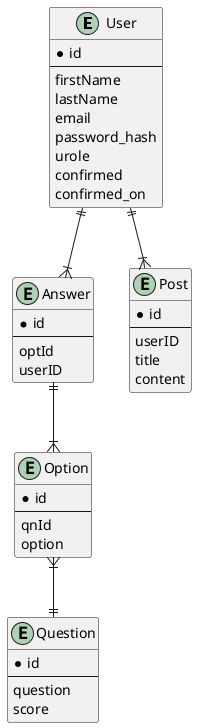 @startuml
entity User {
*id
--
firstName
lastName
email
password_hash
urole
confirmed
confirmed_on
}

entity Question {
*id
--
question
score
}

entity Option {
*id
--
qnId
option
}

entity Answer {
*id
--
optId
userID
}

entity Post {
*id
--
userID
title
content
}

User ||--|{ Post
User ||--|{ Answer

Answer ||--|{ Option
Option }|--|| Question


@enduml
